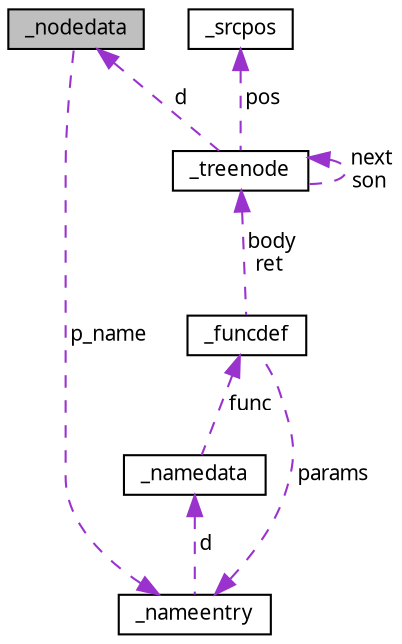 digraph "_nodedata"
{
 // LATEX_PDF_SIZE
  edge [fontname="LiberationSans-Regular.ttf",fontsize="10",labelfontname="LiberationSans-Regular.ttf",labelfontsize="10"];
  node [fontname="LiberationSans-Regular.ttf",fontsize="10",shape=record];
  Node1 [label="_nodedata",height=0.2,width=0.4,color="black", fillcolor="grey75", style="filled", fontcolor="black",tooltip="Unterschiedliche Nutzdaten eines Syntaxbaum-Knotens, je nach Art des Knotens."];
  Node2 -> Node1 [dir="back",color="darkorchid3",fontsize="10",style="dashed",label=" p_name" ,fontname="LiberationSans-Regular.ttf"];
  Node2 [label="_nameentry",height=0.2,width=0.4,color="black", fillcolor="white", style="filled",URL="$struct__nameentry.html",tooltip="Typ eines Eintrags in der Namens-Tabelle."];
  Node3 -> Node2 [dir="back",color="darkorchid3",fontsize="10",style="dashed",label=" d" ,fontname="LiberationSans-Regular.ttf"];
  Node3 [label="_namedata",height=0.2,width=0.4,color="black", fillcolor="white", style="filled",URL="$union__namedata.html",tooltip="Unterschiedliche Nutzdaten eines Eintrags in der Namens-Tabelle, je nach Art des Namens."];
  Node4 -> Node3 [dir="back",color="darkorchid3",fontsize="10",style="dashed",label=" func" ,fontname="LiberationSans-Regular.ttf"];
  Node4 [label="_funcdef",height=0.2,width=0.4,color="black", fillcolor="white", style="filled",URL="$struct__funcdef.html",tooltip="Daten einer Funktions- oder Pfaddefinition: Parameternamen und Code (hängt am Funktions- oder Pfadnam..."];
  Node2 -> Node4 [dir="back",color="darkorchid3",fontsize="10",style="dashed",label=" params" ,fontname="LiberationSans-Regular.ttf"];
  Node5 -> Node4 [dir="back",color="darkorchid3",fontsize="10",style="dashed",label=" body\nret" ,fontname="LiberationSans-Regular.ttf"];
  Node5 [label="_treenode",height=0.2,width=0.4,color="black", fillcolor="white", style="filled",URL="$struct__treenode.html",tooltip="Typ eines Syntaxbaum-Knotens."];
  Node6 -> Node5 [dir="back",color="darkorchid3",fontsize="10",style="dashed",label=" pos" ,fontname="LiberationSans-Regular.ttf"];
  Node6 [label="_srcpos",height=0.2,width=0.4,color="black", fillcolor="white", style="filled",URL="$struct__srcpos.html",tooltip="Position eines Tokens oder Syntax-Knotens im Source-File (Zeile / Spalte)"];
  Node1 -> Node5 [dir="back",color="darkorchid3",fontsize="10",style="dashed",label=" d" ,fontname="LiberationSans-Regular.ttf"];
  Node5 -> Node5 [dir="back",color="darkorchid3",fontsize="10",style="dashed",label=" next\nson" ,fontname="LiberationSans-Regular.ttf"];
}
